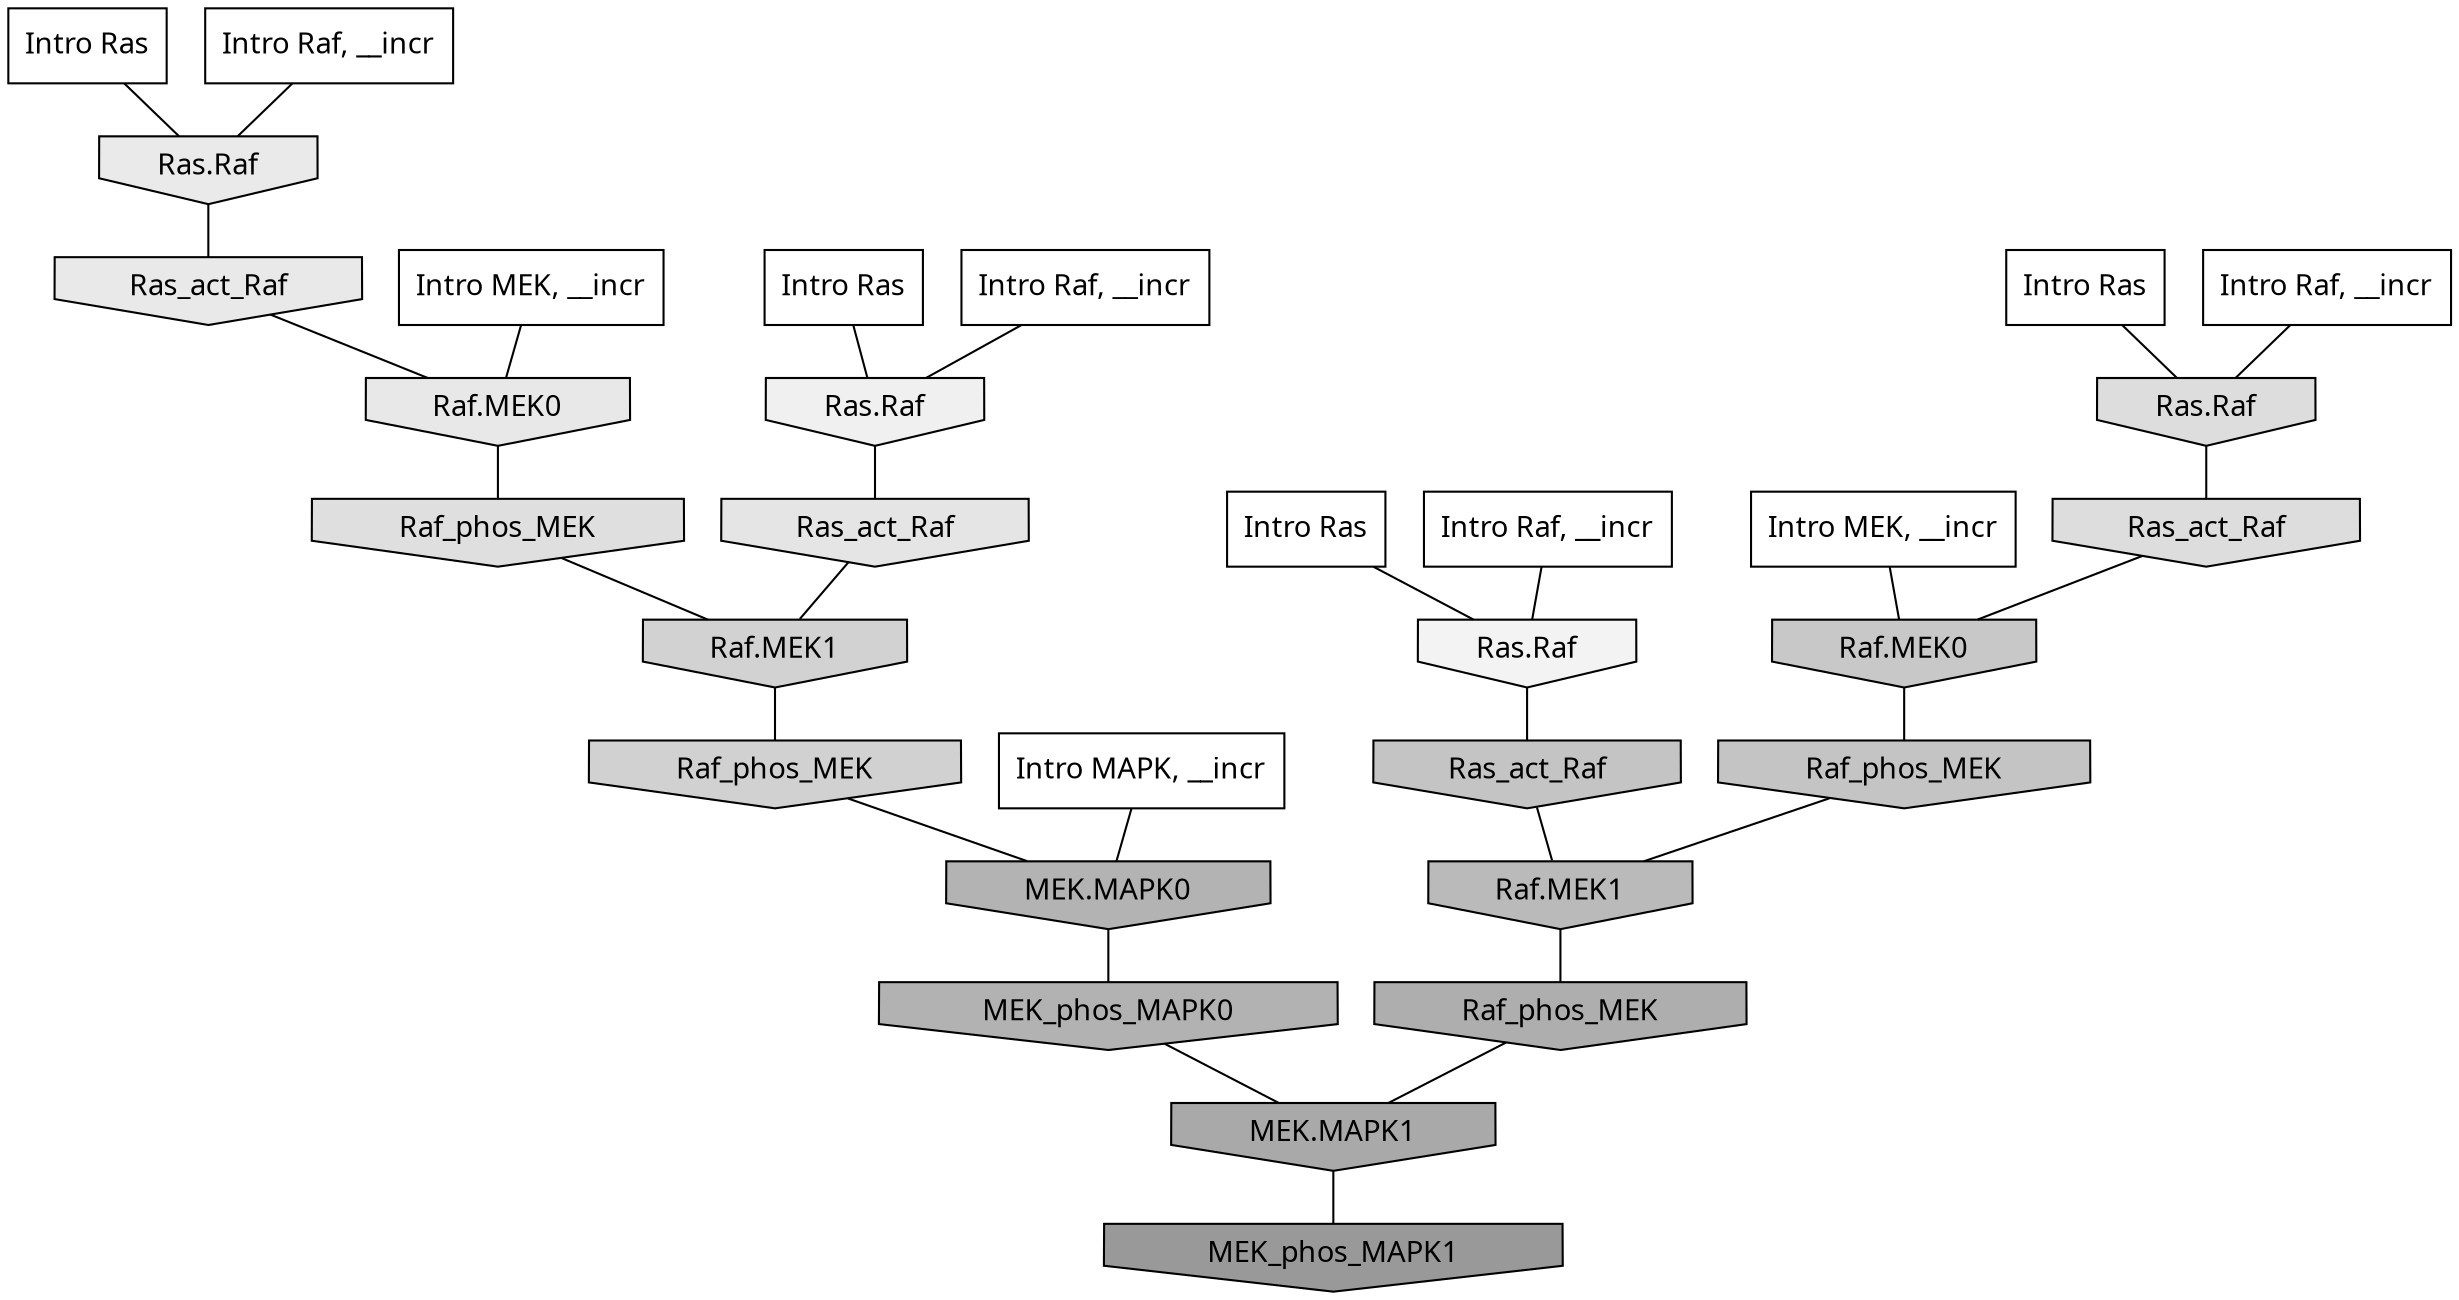 digraph G{
  rankdir="TB";
  ranksep=0.30;
  node [fontname="CMU Serif"];
  edge [fontname="CMU Serif"];
  
  1 [label="Intro Ras", shape=rectangle, style=filled, fillcolor="0.000 0.000 1.000"]
  
  17 [label="Intro Ras", shape=rectangle, style=filled, fillcolor="0.000 0.000 1.000"]
  
  22 [label="Intro Ras", shape=rectangle, style=filled, fillcolor="0.000 0.000 1.000"]
  
  90 [label="Intro Ras", shape=rectangle, style=filled, fillcolor="0.000 0.000 1.000"]
  
  419 [label="Intro Raf, __incr", shape=rectangle, style=filled, fillcolor="0.000 0.000 1.000"]
  
  648 [label="Intro Raf, __incr", shape=rectangle, style=filled, fillcolor="0.000 0.000 1.000"]
  
  692 [label="Intro Raf, __incr", shape=rectangle, style=filled, fillcolor="0.000 0.000 1.000"]
  
  1001 [label="Intro Raf, __incr", shape=rectangle, style=filled, fillcolor="0.000 0.000 1.000"]
  
  1405 [label="Intro MEK, __incr", shape=rectangle, style=filled, fillcolor="0.000 0.000 1.000"]
  
  1898 [label="Intro MEK, __incr", shape=rectangle, style=filled, fillcolor="0.000 0.000 1.000"]
  
  2982 [label="Intro MAPK, __incr", shape=rectangle, style=filled, fillcolor="0.000 0.000 1.000"]
  
  3748 [label="Ras.Raf", shape=invhouse, style=filled, fillcolor="0.000 0.000 0.951"]
  
  3939 [label="Ras.Raf", shape=invhouse, style=filled, fillcolor="0.000 0.000 0.938"]
  
  4307 [label="Ras.Raf", shape=invhouse, style=filled, fillcolor="0.000 0.000 0.917"]
  
  4368 [label="Ras_act_Raf", shape=invhouse, style=filled, fillcolor="0.000 0.000 0.914"]
  
  4472 [label="Raf.MEK0", shape=invhouse, style=filled, fillcolor="0.000 0.000 0.908"]
  
  4682 [label="Ras_act_Raf", shape=invhouse, style=filled, fillcolor="0.000 0.000 0.897"]
  
  5140 [label="Raf_phos_MEK", shape=invhouse, style=filled, fillcolor="0.000 0.000 0.872"]
  
  5289 [label="Ras.Raf", shape=invhouse, style=filled, fillcolor="0.000 0.000 0.865"]
  
  5312 [label="Ras_act_Raf", shape=invhouse, style=filled, fillcolor="0.000 0.000 0.864"]
  
  6252 [label="Raf.MEK1", shape=invhouse, style=filled, fillcolor="0.000 0.000 0.821"]
  
  6349 [label="Raf_phos_MEK", shape=invhouse, style=filled, fillcolor="0.000 0.000 0.817"]
  
  7500 [label="Raf.MEK0", shape=invhouse, style=filled, fillcolor="0.000 0.000 0.782"]
  
  8046 [label="Ras_act_Raf", shape=invhouse, style=filled, fillcolor="0.000 0.000 0.767"]
  
  8063 [label="Raf_phos_MEK", shape=invhouse, style=filled, fillcolor="0.000 0.000 0.766"]
  
  9651 [label="Raf.MEK1", shape=invhouse, style=filled, fillcolor="0.000 0.000 0.730"]
  
  11295 [label="MEK.MAPK0", shape=invhouse, style=filled, fillcolor="0.000 0.000 0.700"]
  
  11478 [label="MEK_phos_MAPK0", shape=invhouse, style=filled, fillcolor="0.000 0.000 0.697"]
  
  12426 [label="Raf_phos_MEK", shape=invhouse, style=filled, fillcolor="0.000 0.000 0.683"]
  
  14097 [label="MEK.MAPK1", shape=invhouse, style=filled, fillcolor="0.000 0.000 0.661"]
  
  17491 [label="MEK_phos_MAPK1", shape=invhouse, style=filled, fillcolor="0.000 0.000 0.600"]
  
  
  14097 -> 17491 [dir=none, color="0.000 0.000 0.000"] 
  12426 -> 14097 [dir=none, color="0.000 0.000 0.000"] 
  11478 -> 14097 [dir=none, color="0.000 0.000 0.000"] 
  11295 -> 11478 [dir=none, color="0.000 0.000 0.000"] 
  9651 -> 12426 [dir=none, color="0.000 0.000 0.000"] 
  8063 -> 9651 [dir=none, color="0.000 0.000 0.000"] 
  8046 -> 9651 [dir=none, color="0.000 0.000 0.000"] 
  7500 -> 8063 [dir=none, color="0.000 0.000 0.000"] 
  6349 -> 11295 [dir=none, color="0.000 0.000 0.000"] 
  6252 -> 6349 [dir=none, color="0.000 0.000 0.000"] 
  5312 -> 7500 [dir=none, color="0.000 0.000 0.000"] 
  5289 -> 5312 [dir=none, color="0.000 0.000 0.000"] 
  5140 -> 6252 [dir=none, color="0.000 0.000 0.000"] 
  4682 -> 6252 [dir=none, color="0.000 0.000 0.000"] 
  4472 -> 5140 [dir=none, color="0.000 0.000 0.000"] 
  4368 -> 4472 [dir=none, color="0.000 0.000 0.000"] 
  4307 -> 4368 [dir=none, color="0.000 0.000 0.000"] 
  3939 -> 4682 [dir=none, color="0.000 0.000 0.000"] 
  3748 -> 8046 [dir=none, color="0.000 0.000 0.000"] 
  2982 -> 11295 [dir=none, color="0.000 0.000 0.000"] 
  1898 -> 4472 [dir=none, color="0.000 0.000 0.000"] 
  1405 -> 7500 [dir=none, color="0.000 0.000 0.000"] 
  1001 -> 3939 [dir=none, color="0.000 0.000 0.000"] 
  692 -> 3748 [dir=none, color="0.000 0.000 0.000"] 
  648 -> 5289 [dir=none, color="0.000 0.000 0.000"] 
  419 -> 4307 [dir=none, color="0.000 0.000 0.000"] 
  90 -> 3939 [dir=none, color="0.000 0.000 0.000"] 
  22 -> 5289 [dir=none, color="0.000 0.000 0.000"] 
  17 -> 3748 [dir=none, color="0.000 0.000 0.000"] 
  1 -> 4307 [dir=none, color="0.000 0.000 0.000"] 
  
  }
